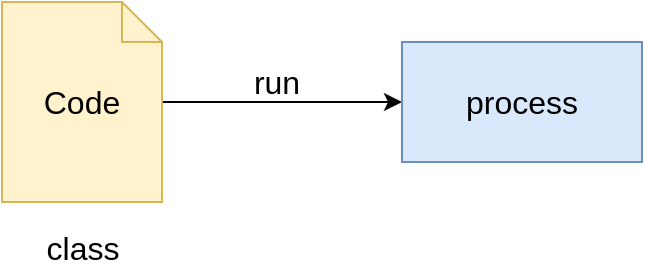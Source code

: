 <mxfile version="24.0.8" type="github">
  <diagram name="第 1 页" id="wl0dM0PNmhqwtjM8wCsN">
    <mxGraphModel dx="674" dy="395" grid="0" gridSize="10" guides="1" tooltips="1" connect="1" arrows="1" fold="1" page="0" pageScale="1" pageWidth="827" pageHeight="1169" math="0" shadow="0">
      <root>
        <mxCell id="0" />
        <mxCell id="1" parent="0" />
        <mxCell id="APhQCikoEW1DlQ_1YBjO-3" style="edgeStyle=orthogonalEdgeStyle;rounded=0;orthogonalLoop=1;jettySize=auto;html=1;" edge="1" parent="1" source="APhQCikoEW1DlQ_1YBjO-1">
          <mxGeometry relative="1" as="geometry">
            <mxPoint x="300" y="230" as="targetPoint" />
          </mxGeometry>
        </mxCell>
        <mxCell id="APhQCikoEW1DlQ_1YBjO-1" value="&lt;font style=&quot;font-size: 16px;&quot;&gt;Code&lt;/font&gt;" style="shape=note;size=20;whiteSpace=wrap;html=1;fillColor=#fff2cc;strokeColor=#d6b656;" vertex="1" parent="1">
          <mxGeometry x="100" y="180" width="80" height="100" as="geometry" />
        </mxCell>
        <mxCell id="APhQCikoEW1DlQ_1YBjO-2" value="&lt;font style=&quot;font-size: 16px;&quot;&gt;class&lt;/font&gt;" style="text;html=1;align=center;verticalAlign=middle;resizable=0;points=[];autosize=1;strokeColor=none;fillColor=none;" vertex="1" parent="1">
          <mxGeometry x="110" y="288" width="60" height="30" as="geometry" />
        </mxCell>
        <mxCell id="APhQCikoEW1DlQ_1YBjO-4" value="&lt;font style=&quot;font-size: 16px;&quot;&gt;process&lt;/font&gt;" style="rounded=0;whiteSpace=wrap;html=1;fillColor=#dae8fc;strokeColor=#6c8ebf;" vertex="1" parent="1">
          <mxGeometry x="300" y="200" width="120" height="60" as="geometry" />
        </mxCell>
        <mxCell id="APhQCikoEW1DlQ_1YBjO-5" value="&lt;font style=&quot;font-size: 16px;&quot;&gt;run&lt;/font&gt;" style="text;html=1;align=center;verticalAlign=middle;resizable=0;points=[];autosize=1;strokeColor=none;fillColor=none;" vertex="1" parent="1">
          <mxGeometry x="216" y="204" width="41" height="31" as="geometry" />
        </mxCell>
      </root>
    </mxGraphModel>
  </diagram>
</mxfile>
